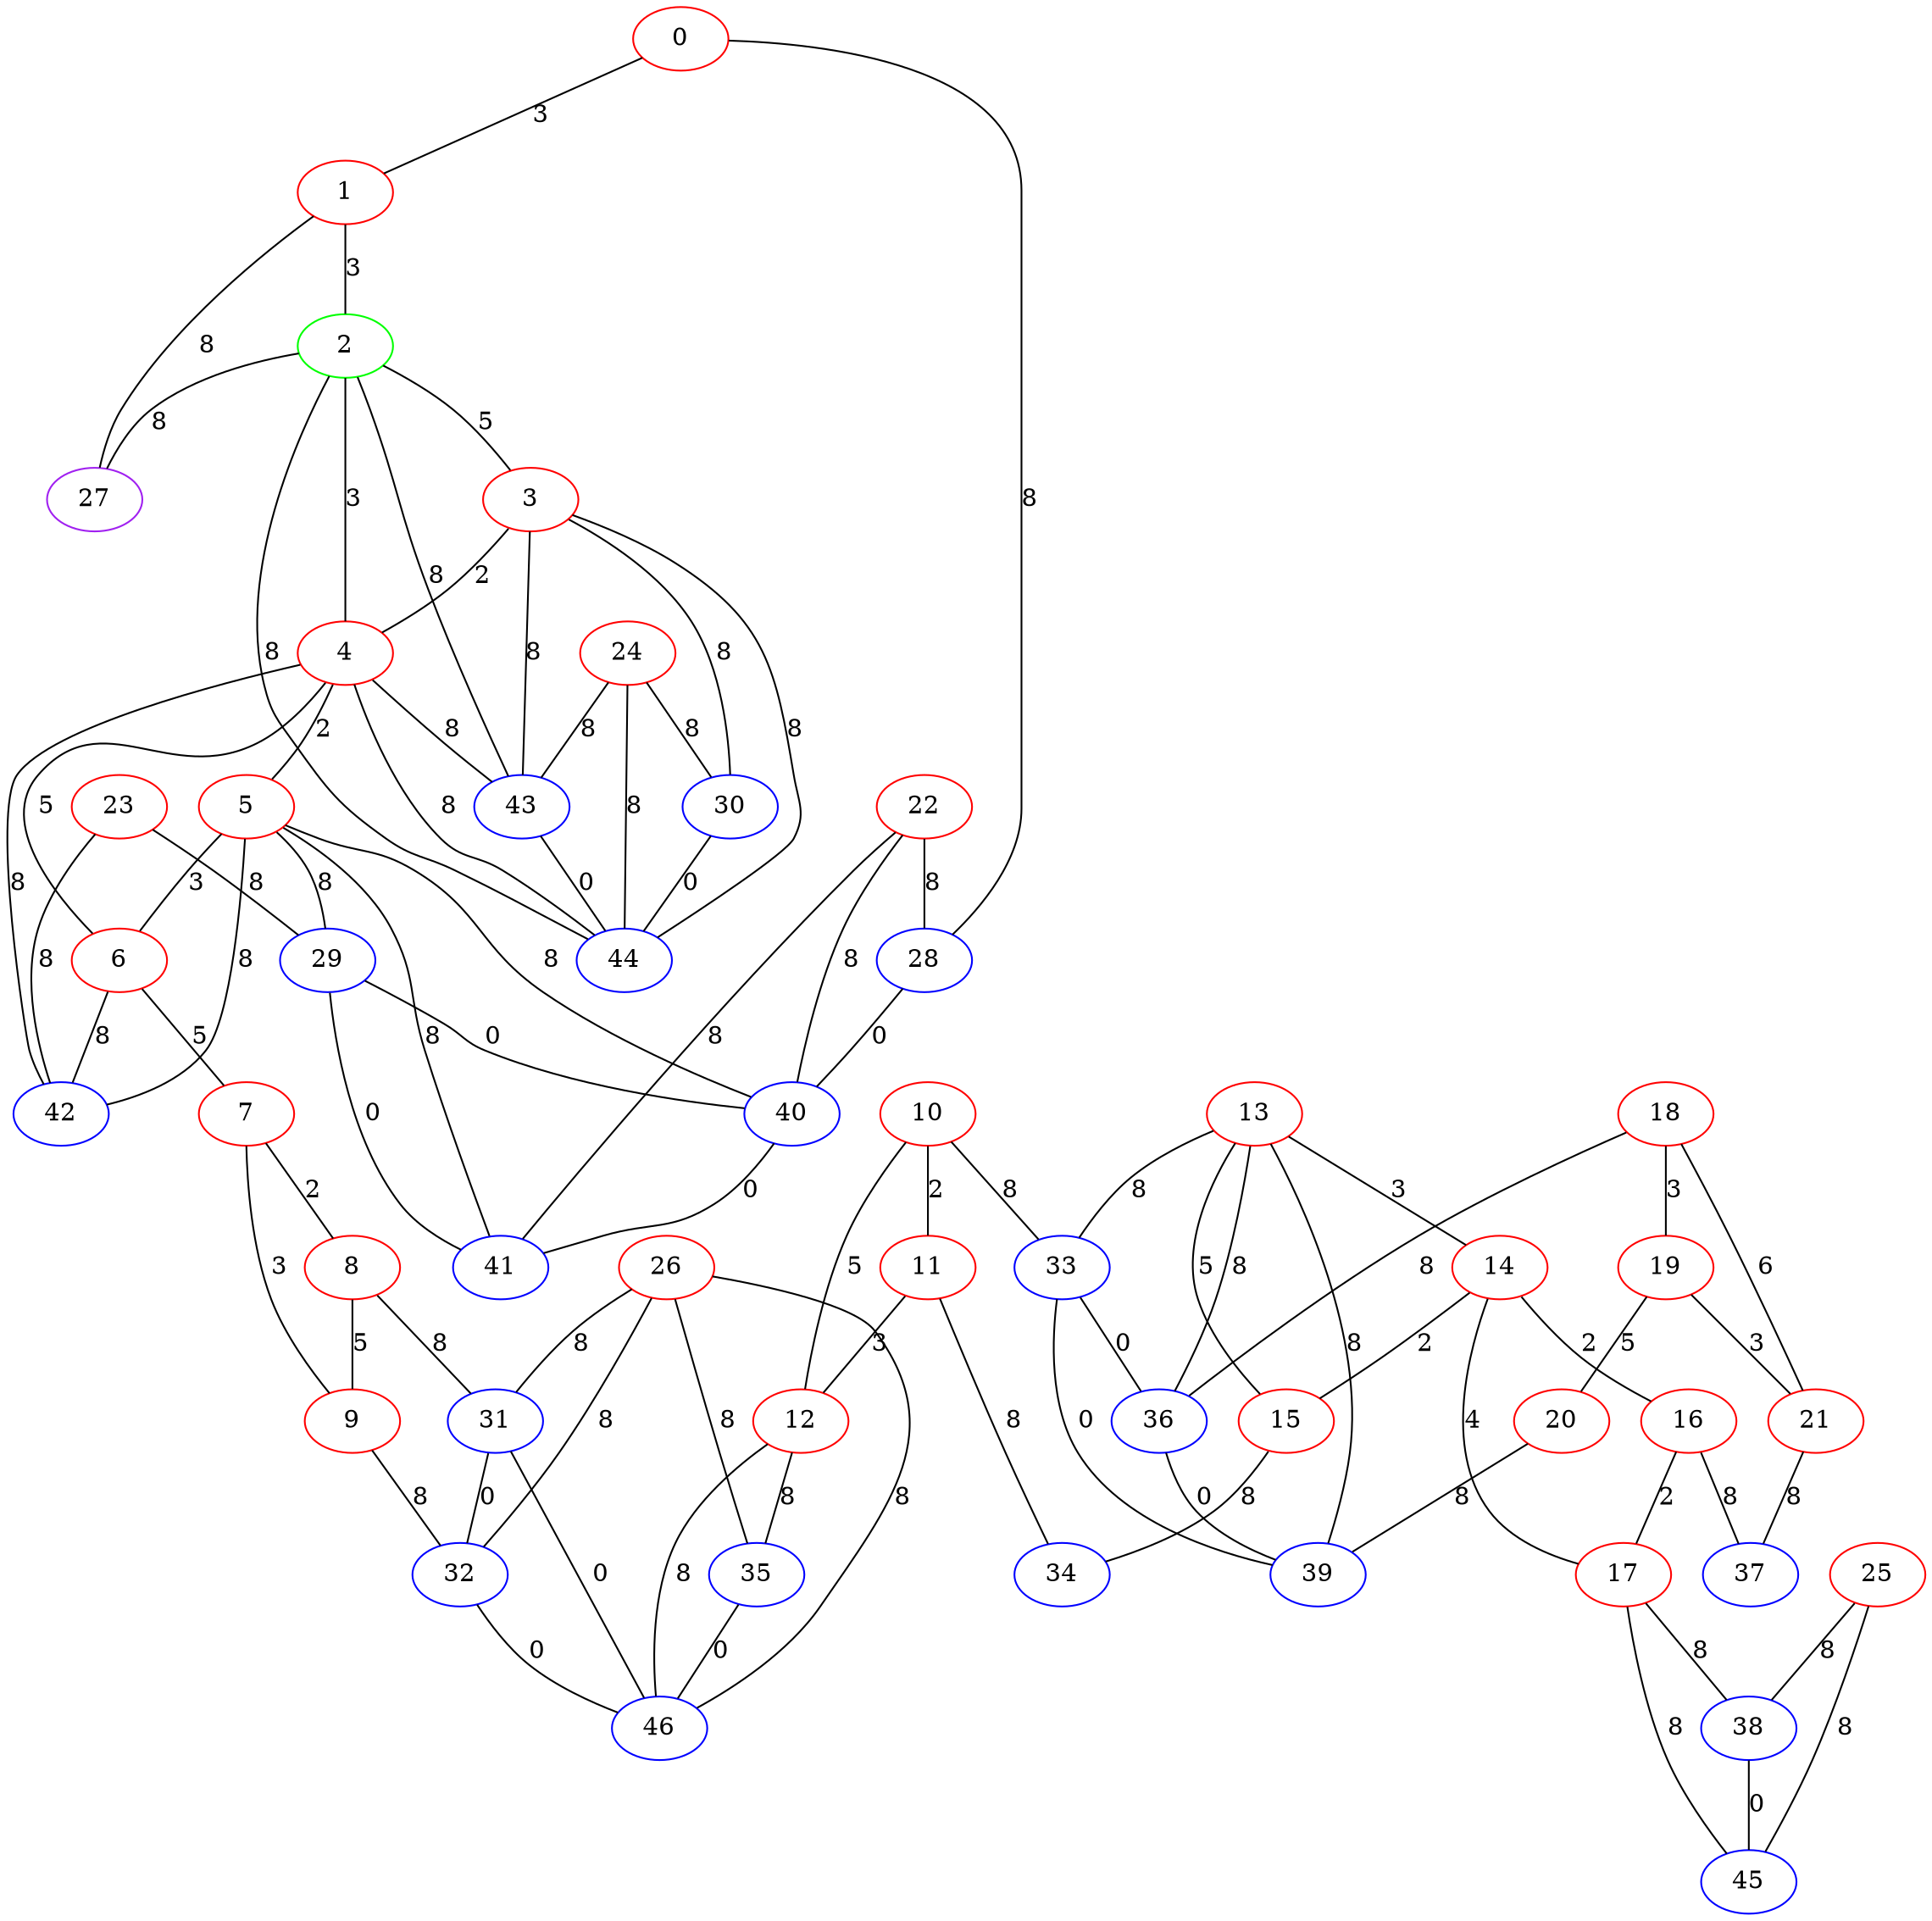 graph "" {
0 [color=red, weight=1];
1 [color=red, weight=1];
2 [color=green, weight=2];
3 [color=red, weight=1];
4 [color=red, weight=1];
5 [color=red, weight=1];
6 [color=red, weight=1];
7 [color=red, weight=1];
8 [color=red, weight=1];
9 [color=red, weight=1];
10 [color=red, weight=1];
11 [color=red, weight=1];
12 [color=red, weight=1];
13 [color=red, weight=1];
14 [color=red, weight=1];
15 [color=red, weight=1];
16 [color=red, weight=1];
17 [color=red, weight=1];
18 [color=red, weight=1];
19 [color=red, weight=1];
20 [color=red, weight=1];
21 [color=red, weight=1];
22 [color=red, weight=1];
23 [color=red, weight=1];
24 [color=red, weight=1];
25 [color=red, weight=1];
26 [color=red, weight=1];
27 [color=purple, weight=4];
28 [color=blue, weight=3];
29 [color=blue, weight=3];
30 [color=blue, weight=3];
31 [color=blue, weight=3];
32 [color=blue, weight=3];
33 [color=blue, weight=3];
34 [color=blue, weight=3];
35 [color=blue, weight=3];
36 [color=blue, weight=3];
37 [color=blue, weight=3];
38 [color=blue, weight=3];
39 [color=blue, weight=3];
40 [color=blue, weight=3];
41 [color=blue, weight=3];
42 [color=blue, weight=3];
43 [color=blue, weight=3];
44 [color=blue, weight=3];
45 [color=blue, weight=3];
46 [color=blue, weight=3];
0 -- 1  [key=0, label=3];
0 -- 28  [key=0, label=8];
1 -- 2  [key=0, label=3];
1 -- 27  [key=0, label=8];
2 -- 3  [key=0, label=5];
2 -- 4  [key=0, label=3];
2 -- 43  [key=0, label=8];
2 -- 44  [key=0, label=8];
2 -- 27  [key=0, label=8];
3 -- 44  [key=0, label=8];
3 -- 43  [key=0, label=8];
3 -- 4  [key=0, label=2];
3 -- 30  [key=0, label=8];
4 -- 5  [key=0, label=2];
4 -- 6  [key=0, label=5];
4 -- 42  [key=0, label=8];
4 -- 43  [key=0, label=8];
4 -- 44  [key=0, label=8];
5 -- 6  [key=0, label=3];
5 -- 40  [key=0, label=8];
5 -- 41  [key=0, label=8];
5 -- 42  [key=0, label=8];
5 -- 29  [key=0, label=8];
6 -- 42  [key=0, label=8];
6 -- 7  [key=0, label=5];
7 -- 8  [key=0, label=2];
7 -- 9  [key=0, label=3];
8 -- 9  [key=0, label=5];
8 -- 31  [key=0, label=8];
9 -- 32  [key=0, label=8];
10 -- 33  [key=0, label=8];
10 -- 11  [key=0, label=2];
10 -- 12  [key=0, label=5];
11 -- 12  [key=0, label=3];
11 -- 34  [key=0, label=8];
12 -- 35  [key=0, label=8];
12 -- 46  [key=0, label=8];
13 -- 33  [key=0, label=8];
13 -- 39  [key=0, label=8];
13 -- 36  [key=0, label=8];
13 -- 14  [key=0, label=3];
13 -- 15  [key=0, label=5];
14 -- 16  [key=0, label=2];
14 -- 17  [key=0, label=4];
14 -- 15  [key=0, label=2];
15 -- 34  [key=0, label=8];
16 -- 17  [key=0, label=2];
16 -- 37  [key=0, label=8];
17 -- 38  [key=0, label=8];
17 -- 45  [key=0, label=8];
18 -- 19  [key=0, label=3];
18 -- 36  [key=0, label=8];
18 -- 21  [key=0, label=6];
19 -- 20  [key=0, label=5];
19 -- 21  [key=0, label=3];
20 -- 39  [key=0, label=8];
21 -- 37  [key=0, label=8];
22 -- 40  [key=0, label=8];
22 -- 41  [key=0, label=8];
22 -- 28  [key=0, label=8];
23 -- 42  [key=0, label=8];
23 -- 29  [key=0, label=8];
24 -- 43  [key=0, label=8];
24 -- 44  [key=0, label=8];
24 -- 30  [key=0, label=8];
25 -- 45  [key=0, label=8];
25 -- 38  [key=0, label=8];
26 -- 32  [key=0, label=8];
26 -- 35  [key=0, label=8];
26 -- 46  [key=0, label=8];
26 -- 31  [key=0, label=8];
28 -- 40  [key=0, label=0];
29 -- 40  [key=0, label=0];
29 -- 41  [key=0, label=0];
30 -- 44  [key=0, label=0];
31 -- 32  [key=0, label=0];
31 -- 46  [key=0, label=0];
32 -- 46  [key=0, label=0];
33 -- 36  [key=0, label=0];
33 -- 39  [key=0, label=0];
35 -- 46  [key=0, label=0];
36 -- 39  [key=0, label=0];
38 -- 45  [key=0, label=0];
40 -- 41  [key=0, label=0];
43 -- 44  [key=0, label=0];
}
